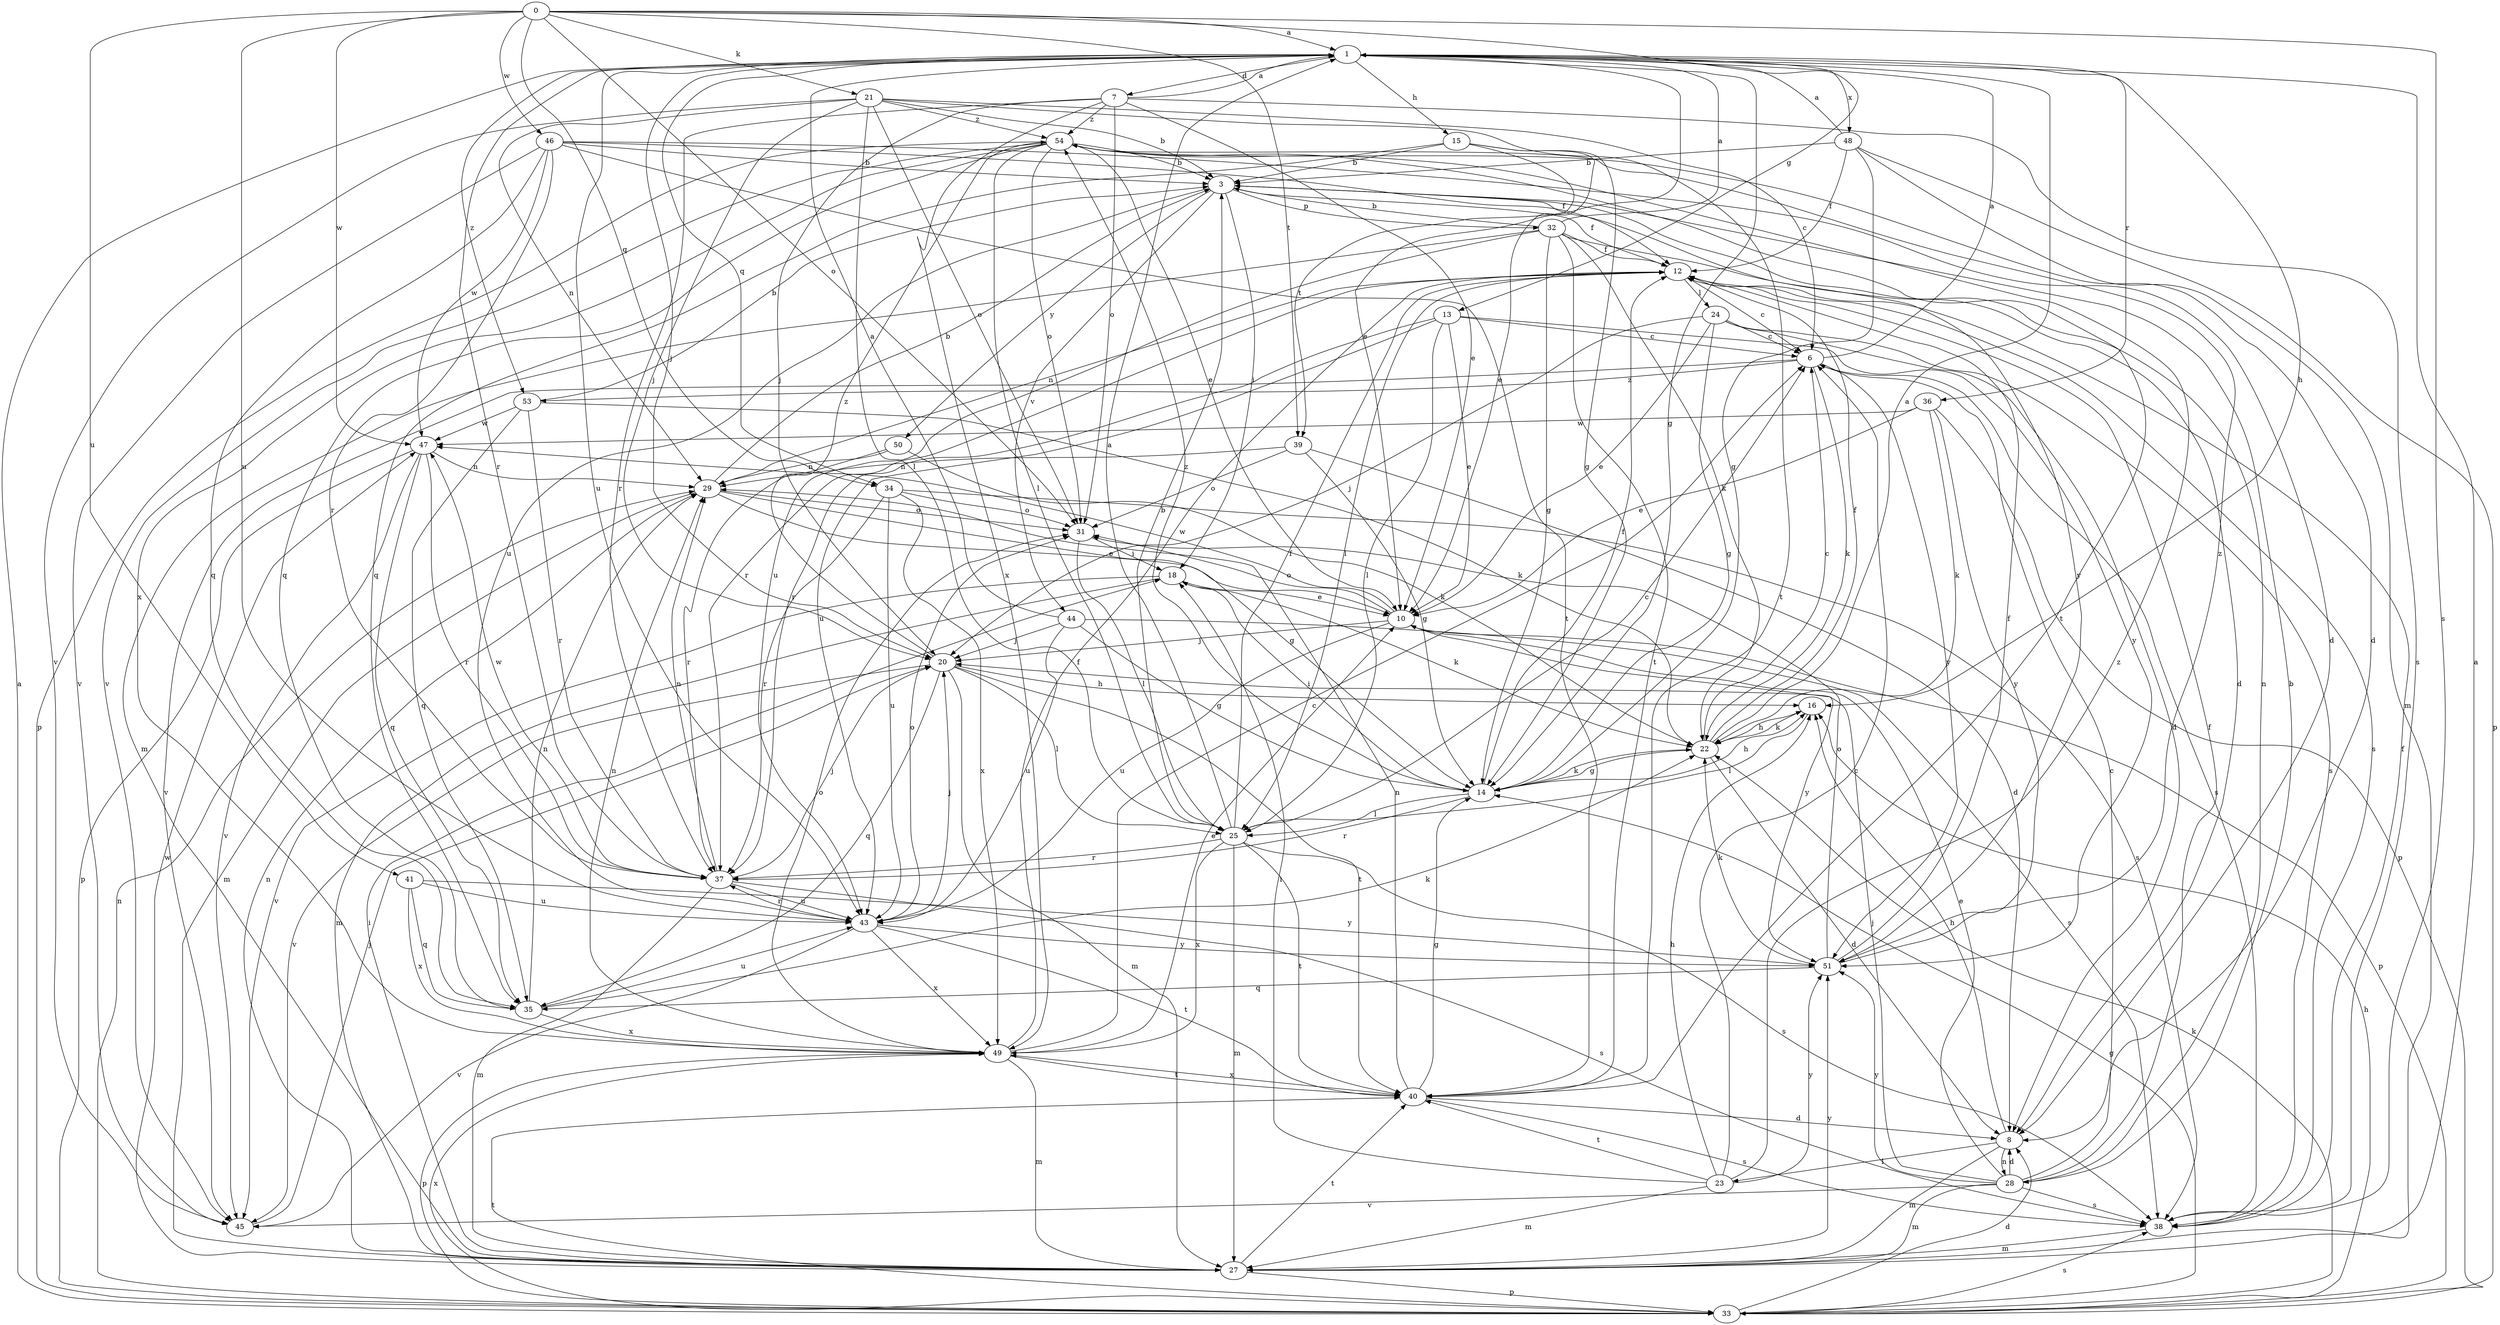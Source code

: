 strict digraph  {
0;
1;
3;
6;
7;
8;
10;
12;
13;
14;
15;
16;
18;
20;
21;
22;
23;
24;
25;
27;
28;
29;
31;
32;
33;
34;
35;
36;
37;
38;
39;
40;
41;
43;
44;
45;
46;
47;
48;
49;
50;
51;
53;
54;
0 -> 1  [label=a];
0 -> 13  [label=g];
0 -> 21  [label=k];
0 -> 31  [label=o];
0 -> 34  [label=q];
0 -> 38  [label=s];
0 -> 39  [label=t];
0 -> 41  [label=u];
0 -> 43  [label=u];
0 -> 46  [label=w];
0 -> 47  [label=w];
1 -> 7  [label=d];
1 -> 10  [label=e];
1 -> 14  [label=g];
1 -> 15  [label=h];
1 -> 16  [label=h];
1 -> 20  [label=j];
1 -> 34  [label=q];
1 -> 36  [label=r];
1 -> 37  [label=r];
1 -> 43  [label=u];
1 -> 48  [label=x];
1 -> 53  [label=z];
3 -> 12  [label=f];
3 -> 18  [label=i];
3 -> 28  [label=n];
3 -> 32  [label=p];
3 -> 43  [label=u];
3 -> 44  [label=v];
3 -> 50  [label=y];
3 -> 51  [label=y];
6 -> 1  [label=a];
6 -> 22  [label=k];
6 -> 38  [label=s];
6 -> 45  [label=v];
6 -> 51  [label=y];
6 -> 53  [label=z];
7 -> 1  [label=a];
7 -> 10  [label=e];
7 -> 20  [label=j];
7 -> 31  [label=o];
7 -> 37  [label=r];
7 -> 38  [label=s];
7 -> 49  [label=x];
7 -> 54  [label=z];
8 -> 16  [label=h];
8 -> 23  [label=l];
8 -> 27  [label=m];
8 -> 28  [label=n];
10 -> 20  [label=j];
10 -> 31  [label=o];
10 -> 33  [label=p];
10 -> 43  [label=u];
10 -> 47  [label=w];
10 -> 51  [label=y];
12 -> 6  [label=c];
12 -> 24  [label=l];
12 -> 25  [label=l];
12 -> 29  [label=n];
12 -> 37  [label=r];
12 -> 38  [label=s];
13 -> 6  [label=c];
13 -> 10  [label=e];
13 -> 25  [label=l];
13 -> 37  [label=r];
13 -> 43  [label=u];
13 -> 51  [label=y];
14 -> 12  [label=f];
14 -> 16  [label=h];
14 -> 18  [label=i];
14 -> 22  [label=k];
14 -> 25  [label=l];
14 -> 37  [label=r];
14 -> 54  [label=z];
15 -> 3  [label=b];
15 -> 10  [label=e];
15 -> 14  [label=g];
15 -> 35  [label=q];
15 -> 39  [label=t];
16 -> 22  [label=k];
16 -> 25  [label=l];
18 -> 10  [label=e];
18 -> 22  [label=k];
18 -> 27  [label=m];
18 -> 45  [label=v];
20 -> 16  [label=h];
20 -> 25  [label=l];
20 -> 27  [label=m];
20 -> 35  [label=q];
20 -> 40  [label=t];
20 -> 45  [label=v];
20 -> 54  [label=z];
21 -> 3  [label=b];
21 -> 6  [label=c];
21 -> 20  [label=j];
21 -> 25  [label=l];
21 -> 29  [label=n];
21 -> 31  [label=o];
21 -> 40  [label=t];
21 -> 45  [label=v];
21 -> 54  [label=z];
22 -> 1  [label=a];
22 -> 6  [label=c];
22 -> 8  [label=d];
22 -> 12  [label=f];
22 -> 14  [label=g];
22 -> 16  [label=h];
23 -> 6  [label=c];
23 -> 16  [label=h];
23 -> 18  [label=i];
23 -> 27  [label=m];
23 -> 40  [label=t];
23 -> 51  [label=y];
23 -> 54  [label=z];
24 -> 6  [label=c];
24 -> 8  [label=d];
24 -> 10  [label=e];
24 -> 14  [label=g];
24 -> 20  [label=j];
24 -> 38  [label=s];
25 -> 1  [label=a];
25 -> 3  [label=b];
25 -> 6  [label=c];
25 -> 12  [label=f];
25 -> 27  [label=m];
25 -> 37  [label=r];
25 -> 38  [label=s];
25 -> 40  [label=t];
25 -> 49  [label=x];
27 -> 1  [label=a];
27 -> 18  [label=i];
27 -> 29  [label=n];
27 -> 33  [label=p];
27 -> 40  [label=t];
27 -> 47  [label=w];
27 -> 51  [label=y];
28 -> 3  [label=b];
28 -> 6  [label=c];
28 -> 8  [label=d];
28 -> 10  [label=e];
28 -> 12  [label=f];
28 -> 20  [label=j];
28 -> 27  [label=m];
28 -> 38  [label=s];
28 -> 45  [label=v];
28 -> 51  [label=y];
29 -> 3  [label=b];
29 -> 10  [label=e];
29 -> 14  [label=g];
29 -> 27  [label=m];
29 -> 31  [label=o];
31 -> 18  [label=i];
31 -> 25  [label=l];
32 -> 1  [label=a];
32 -> 3  [label=b];
32 -> 8  [label=d];
32 -> 12  [label=f];
32 -> 14  [label=g];
32 -> 22  [label=k];
32 -> 27  [label=m];
32 -> 40  [label=t];
32 -> 43  [label=u];
33 -> 1  [label=a];
33 -> 8  [label=d];
33 -> 14  [label=g];
33 -> 16  [label=h];
33 -> 22  [label=k];
33 -> 29  [label=n];
33 -> 38  [label=s];
33 -> 40  [label=t];
33 -> 49  [label=x];
34 -> 31  [label=o];
34 -> 37  [label=r];
34 -> 38  [label=s];
34 -> 43  [label=u];
34 -> 49  [label=x];
35 -> 22  [label=k];
35 -> 29  [label=n];
35 -> 43  [label=u];
35 -> 49  [label=x];
36 -> 10  [label=e];
36 -> 22  [label=k];
36 -> 33  [label=p];
36 -> 47  [label=w];
36 -> 51  [label=y];
37 -> 20  [label=j];
37 -> 27  [label=m];
37 -> 29  [label=n];
37 -> 38  [label=s];
37 -> 43  [label=u];
37 -> 47  [label=w];
38 -> 12  [label=f];
38 -> 27  [label=m];
39 -> 8  [label=d];
39 -> 14  [label=g];
39 -> 29  [label=n];
39 -> 31  [label=o];
40 -> 8  [label=d];
40 -> 14  [label=g];
40 -> 29  [label=n];
40 -> 38  [label=s];
40 -> 49  [label=x];
41 -> 35  [label=q];
41 -> 43  [label=u];
41 -> 49  [label=x];
41 -> 51  [label=y];
43 -> 20  [label=j];
43 -> 31  [label=o];
43 -> 37  [label=r];
43 -> 40  [label=t];
43 -> 45  [label=v];
43 -> 49  [label=x];
43 -> 51  [label=y];
44 -> 1  [label=a];
44 -> 14  [label=g];
44 -> 20  [label=j];
44 -> 38  [label=s];
44 -> 43  [label=u];
45 -> 20  [label=j];
46 -> 3  [label=b];
46 -> 8  [label=d];
46 -> 12  [label=f];
46 -> 35  [label=q];
46 -> 37  [label=r];
46 -> 40  [label=t];
46 -> 45  [label=v];
46 -> 47  [label=w];
47 -> 29  [label=n];
47 -> 33  [label=p];
47 -> 35  [label=q];
47 -> 37  [label=r];
47 -> 45  [label=v];
48 -> 1  [label=a];
48 -> 3  [label=b];
48 -> 12  [label=f];
48 -> 14  [label=g];
48 -> 27  [label=m];
48 -> 33  [label=p];
49 -> 6  [label=c];
49 -> 10  [label=e];
49 -> 12  [label=f];
49 -> 27  [label=m];
49 -> 29  [label=n];
49 -> 31  [label=o];
49 -> 33  [label=p];
49 -> 40  [label=t];
50 -> 22  [label=k];
50 -> 29  [label=n];
50 -> 37  [label=r];
51 -> 12  [label=f];
51 -> 22  [label=k];
51 -> 31  [label=o];
51 -> 35  [label=q];
51 -> 54  [label=z];
53 -> 3  [label=b];
53 -> 22  [label=k];
53 -> 35  [label=q];
53 -> 37  [label=r];
53 -> 47  [label=w];
54 -> 3  [label=b];
54 -> 8  [label=d];
54 -> 10  [label=e];
54 -> 25  [label=l];
54 -> 31  [label=o];
54 -> 33  [label=p];
54 -> 35  [label=q];
54 -> 40  [label=t];
54 -> 45  [label=v];
54 -> 49  [label=x];
}
